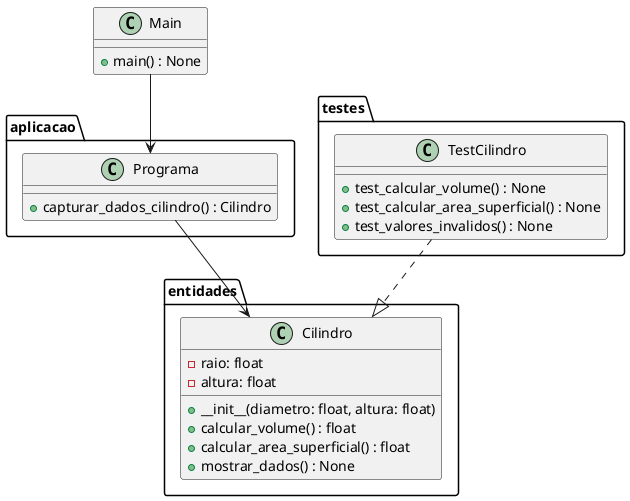 @startuml

package "entidades" {
    class Cilindro {
        - raio: float
        - altura: float
        + __init__(diametro: float, altura: float)
        + calcular_volume() : float
        + calcular_area_superficial() : float
        + mostrar_dados() : None
    }
}

package "aplicacao" {
    class Programa {
        + capturar_dados_cilindro() : Cilindro
    }
}

package "testes" {
    class TestCilindro {
        + test_calcular_volume() : None
        + test_calcular_area_superficial() : None
        + test_valores_invalidos() : None
    }
}

class Main {
    + main() : None
}

Programa --> Cilindro
Main --> Programa
TestCilindro ..|> Cilindro

@enduml
